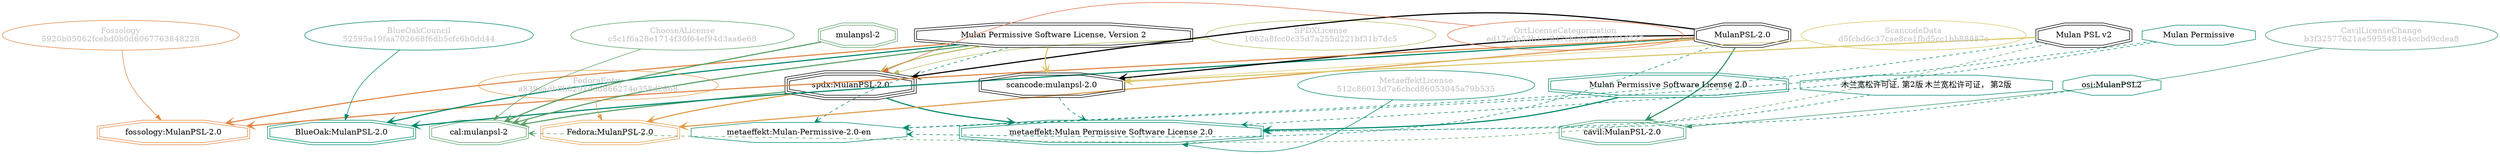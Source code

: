 strict digraph {
    node [shape=box];
    graph [splines=curved];
    2973 [label="SPDXLicense\n1062a8fcc0c35d7a255d221bf31b7dc5"
         ,fontcolor=gray
         ,color="#b8bf62"
         ,fillcolor="beige;1"
         ,shape=ellipse];
    2974 [label="spdx:MulanPSL-2.0"
         ,shape=tripleoctagon];
    2975 [label="MulanPSL-2.0"
         ,shape=doubleoctagon];
    2976 [label="Mulan Permissive Software License, Version 2"
         ,shape=doubleoctagon];
    8166 [label="FedoraEntry\na839eadb8b8291ddd866274e358d2868"
         ,fontcolor=gray
         ,color="#e09d4b"
         ,fillcolor="beige;1"
         ,shape=ellipse];
    8167 [label="Fedora:MulanPSL-2.0"
         ,color="#e09d4b"
         ,shape=doubleoctagon];
    8896 [label="BlueOakCouncil\n52595a19faa702668f6db5cfc6b0dd44"
         ,fontcolor=gray
         ,color="#00876c"
         ,fillcolor="beige;1"
         ,shape=ellipse];
    8897 [label="BlueOak:MulanPSL-2.0"
         ,color="#00876c"
         ,shape=doubleoctagon];
    10986 [label="ChooseALicense\nc5c1f6a28e1714f30f64ef94d3aa6e68"
          ,fontcolor=gray
          ,color="#58a066"
          ,fillcolor="beige;1"
          ,shape=ellipse];
    10987 [label="cal:mulanpsl-2"
          ,color="#58a066"
          ,shape=doubleoctagon];
    10988 [label="mulanpsl-2"
          ,color="#58a066"
          ,shape=doubleoctagon];
    10989 [label="Mulan PSL v2"
          ,shape=doubleoctagon];
    20328 [label="ScancodeData\nd5fcbd6c37cae8ce1fbd5cc1bb88887c"
          ,fontcolor=gray
          ,color="#dac767"
          ,fillcolor="beige;1"
          ,shape=ellipse];
    20329 [label="scancode:mulanpsl-2.0"
          ,shape=doubleoctagon];
    28127 [label="Fossology\n5920b05062fcebd0b0d6067763848228"
          ,fontcolor=gray
          ,color="#e18745"
          ,fillcolor="beige;1"
          ,shape=ellipse];
    28128 [label="fossology:MulanPSL-2.0"
          ,color="#e18745"
          ,shape=doubleoctagon];
    35084 [label="OrtLicenseCategorization\ned17e9b53b1cc847cb08e539e7016727"
          ,fontcolor=gray
          ,color="#e06f45"
          ,fillcolor="beige;1"
          ,shape=ellipse];
    37221 [label="CavilLicenseChange\nb3f32577621ae5955481d4ccbd9cdea8"
          ,fontcolor=gray
          ,color="#379469"
          ,fillcolor="beige;1"
          ,shape=ellipse];
    37222 [label="cavil:MulanPSL-2.0"
          ,color="#379469"
          ,shape=doubleoctagon];
    44741 [label="MetaeffektLicense\n512c86013d7a6cbcd86053045a79b535"
          ,fontcolor=gray
          ,color="#00876c"
          ,fillcolor="beige;1"
          ,shape=ellipse];
    44742 [label="metaeffekt:Mulan Permissive Software License 2.0"
          ,color="#00876c"
          ,shape=doubleoctagon];
    44743 [label="Mulan Permissive Software License 2.0"
          ,color="#00876c"
          ,shape=doubleoctagon];
    44744 [label="Mulan Permissive"
          ,color="#00876c"
          ,shape=octagon];
    44745 [label="木兰宽松许可证, 第2版 木兰宽松许可证， 第2版"
          ,color="#00876c"
          ,shape=octagon];
    44746 [label="osi:MulanPSL2"
          ,color="#00876c"
          ,shape=octagon];
    44749 [label="metaeffekt:Mulan-Permissive-2.0-en"
          ,color="#00876c"
          ,shape=octagon];
    2973 -> 2974 [weight=0.5
                 ,color="#b8bf62"];
    2974 -> 8167 [style=bold
                 ,arrowhead=vee
                 ,weight=0.7
                 ,color="#e09d4b"];
    2974 -> 10987 [style=bold
                  ,arrowhead=vee
                  ,weight=0.7
                  ,color="#58a066"];
    2974 -> 44742 [style=bold
                  ,arrowhead=vee
                  ,weight=0.7
                  ,color="#00876c"];
    2975 -> 2974 [style=bold
                 ,arrowhead=vee
                 ,weight=0.7];
    2975 -> 8167 [style=bold
                 ,arrowhead=vee
                 ,weight=0.7
                 ,color="#e09d4b"];
    2975 -> 8897 [style=bold
                 ,arrowhead=vee
                 ,weight=0.7
                 ,color="#00876c"];
    2975 -> 20329 [style=bold
                  ,arrowhead=vee
                  ,weight=0.7];
    2975 -> 28128 [style=bold
                  ,arrowhead=vee
                  ,weight=0.7
                  ,color="#e18745"];
    2975 -> 37222 [style=bold
                  ,arrowhead=vee
                  ,weight=0.7
                  ,color="#379469"];
    2975 -> 37222 [style=bold
                  ,arrowhead=vee
                  ,weight=0.7
                  ,color="#379469"];
    2975 -> 44749 [style=dashed
                  ,arrowhead=vee
                  ,weight=0.5
                  ,color="#00876c"];
    2976 -> 2974 [style=bold
                 ,arrowhead=vee
                 ,weight=0.7
                 ,color="#b8bf62"];
    2976 -> 8897 [style=bold
                 ,arrowhead=vee
                 ,weight=0.7
                 ,color="#00876c"];
    2976 -> 10987 [style=bold
                  ,arrowhead=vee
                  ,weight=0.7
                  ,color="#58a066"];
    2976 -> 20329 [style=bold
                  ,arrowhead=vee
                  ,weight=0.7
                  ,color="#dac767"];
    2976 -> 28128 [style=bold
                  ,arrowhead=vee
                  ,weight=0.7
                  ,color="#e18745"];
    2976 -> 44749 [style=dashed
                  ,arrowhead=vee
                  ,weight=0.5
                  ,color="#00876c"];
    8166 -> 8167 [weight=0.5
                 ,color="#e09d4b"];
    8896 -> 8897 [weight=0.5
                 ,color="#00876c"];
    10986 -> 10987 [weight=0.5
                   ,color="#58a066"];
    10988 -> 10987 [style=bold
                   ,arrowhead=vee
                   ,weight=0.7
                   ,color="#58a066"];
    10989 -> 10987 [style=dashed
                   ,arrowhead=vee
                   ,weight=0.5
                   ,color="#58a066"];
    10989 -> 20329 [style=bold
                   ,arrowhead=vee
                   ,weight=0.7
                   ,color="#dac767"];
    10989 -> 44749 [style=dashed
                   ,arrowhead=vee
                   ,weight=0.5
                   ,color="#00876c"];
    20328 -> 20329 [weight=0.5
                   ,color="#dac767"];
    20329 -> 44742 [style=dashed
                   ,arrowhead=vee
                   ,weight=0.5
                   ,color="#00876c"];
    28127 -> 28128 [weight=0.5
                   ,color="#e18745"];
    35084 -> 2974 [weight=0.5
                  ,color="#e06f45"];
    37221 -> 37222 [weight=0.5
                   ,color="#379469"];
    44741 -> 44742 [weight=0.5
                   ,color="#00876c"];
    44743 -> 44742 [style=bold
                   ,arrowhead=vee
                   ,weight=0.7
                   ,color="#00876c"];
    44744 -> 44742 [style=dashed
                   ,arrowhead=vee
                   ,weight=0.5
                   ,color="#00876c"];
    44744 -> 44749 [style=dashed
                   ,arrowhead=vee
                   ,weight=0.5
                   ,color="#00876c"];
    44745 -> 44742 [style=dashed
                   ,arrowhead=vee
                   ,weight=0.5
                   ,color="#00876c"];
    44746 -> 44742 [style=dashed
                   ,arrowhead=vee
                   ,weight=0.5
                   ,color="#00876c"];
}
